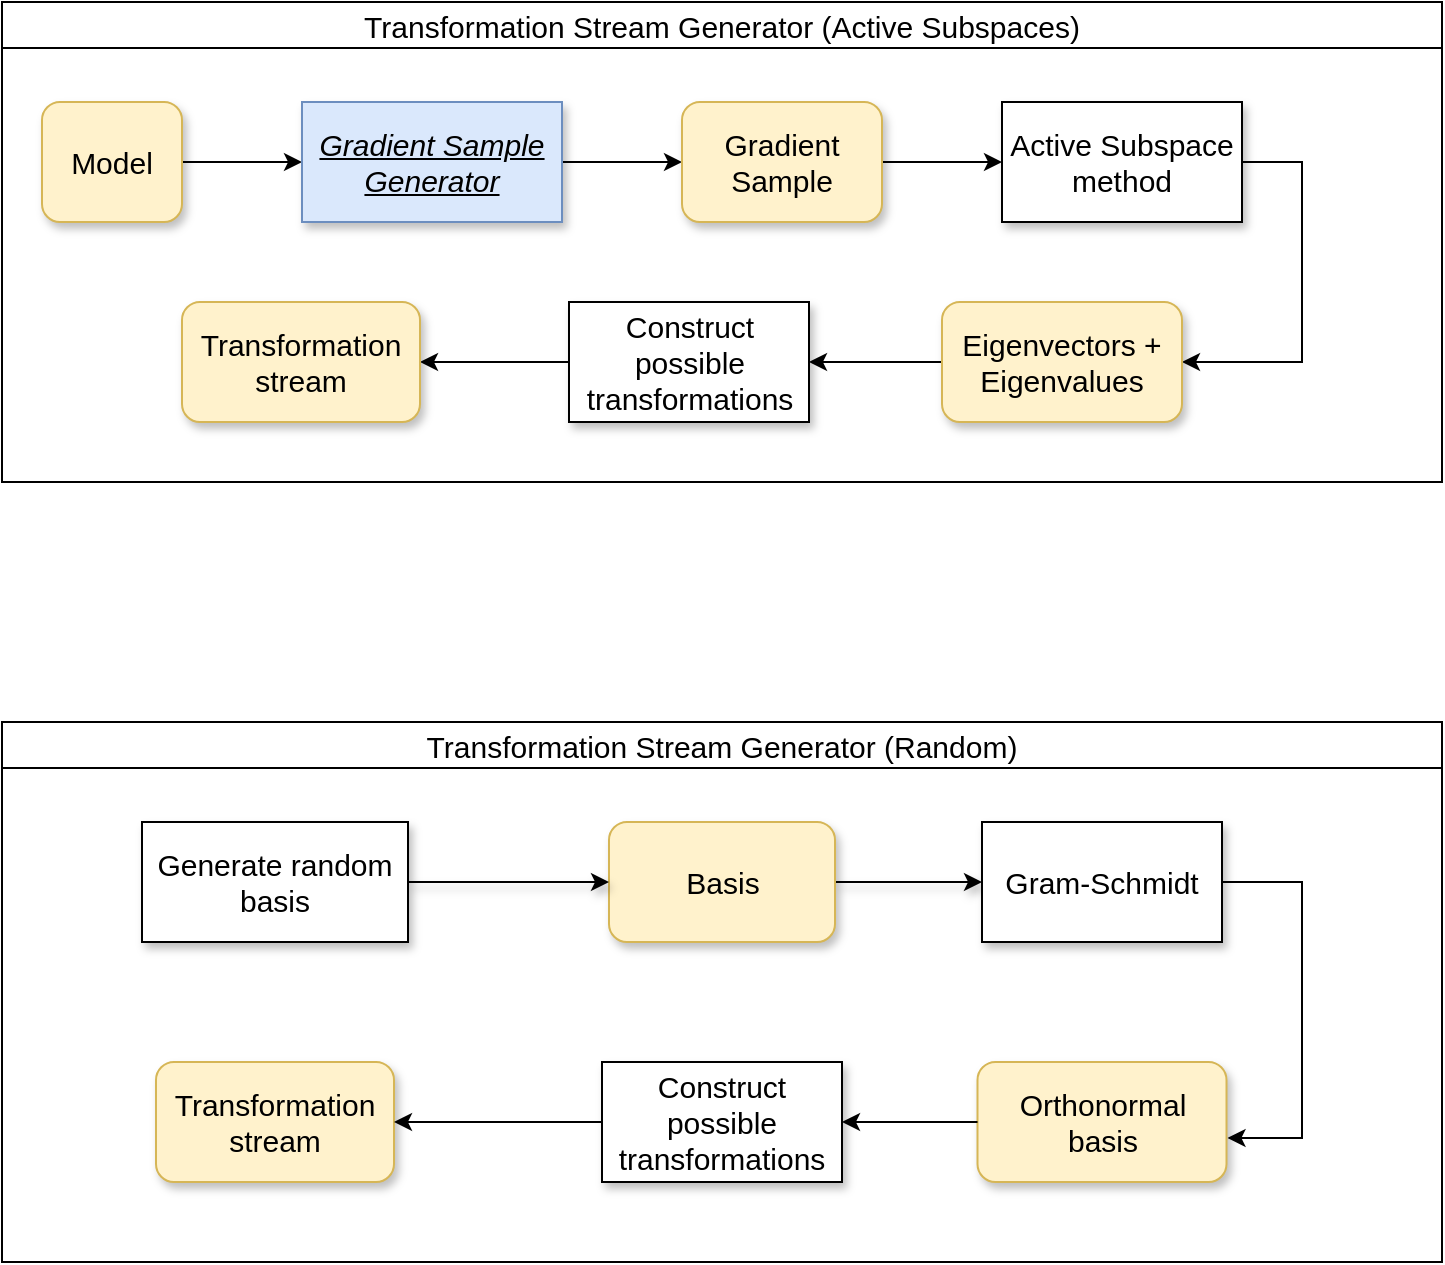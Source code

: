 <mxfile version="14.6.13" type="device"><diagram id="2RXQN2EGFClAfd2Yh1bw" name="Page-1"><mxGraphModel dx="1086" dy="806" grid="1" gridSize="10" guides="1" tooltips="1" connect="1" arrows="1" fold="1" page="1" pageScale="1" pageWidth="827" pageHeight="1169" math="0" shadow="0"><root><mxCell id="0"/><mxCell id="1" parent="0"/><mxCell id="lhAjAbdlsNnbIJC_UXDk-1" value="Transformation Stream Generator (Active Subspaces)" style="swimlane;sketch=0;fontSize=15;fontStyle=0;movable=0;" parent="1" vertex="1"><mxGeometry x="40" y="40" width="720" height="240" as="geometry"><mxRectangle x="7" y="10" width="400" height="30" as="alternateBounds"/></mxGeometry></mxCell><mxCell id="lhAjAbdlsNnbIJC_UXDk-2" style="edgeStyle=orthogonalEdgeStyle;rounded=0;orthogonalLoop=1;jettySize=auto;html=1;entryX=0;entryY=0.5;entryDx=0;entryDy=0;fontSize=15;" parent="lhAjAbdlsNnbIJC_UXDk-1" source="lhAjAbdlsNnbIJC_UXDk-3" target="lhAjAbdlsNnbIJC_UXDk-5" edge="1"><mxGeometry relative="1" as="geometry"/></mxCell><mxCell id="lhAjAbdlsNnbIJC_UXDk-3" value="&lt;font style=&quot;font-size: 15px&quot;&gt;Model&lt;/font&gt;" style="rounded=1;whiteSpace=wrap;html=1;fontSize=15;fillColor=#fff2cc;strokeColor=#d6b656;shadow=1;" parent="lhAjAbdlsNnbIJC_UXDk-1" vertex="1"><mxGeometry x="20" y="50" width="70" height="60" as="geometry"/></mxCell><mxCell id="lhAjAbdlsNnbIJC_UXDk-4" style="edgeStyle=orthogonalEdgeStyle;rounded=0;orthogonalLoop=1;jettySize=auto;html=1;entryX=0;entryY=0.5;entryDx=0;entryDy=0;fontSize=15;" parent="lhAjAbdlsNnbIJC_UXDk-1" source="lhAjAbdlsNnbIJC_UXDk-5" target="lhAjAbdlsNnbIJC_UXDk-11" edge="1"><mxGeometry relative="1" as="geometry"/></mxCell><mxCell id="lhAjAbdlsNnbIJC_UXDk-5" value="&lt;u style=&quot;font-size: 15px;&quot;&gt;&lt;i style=&quot;font-size: 15px;&quot;&gt;Gradient Sample Generator&lt;/i&gt;&lt;/u&gt;" style="rounded=0;whiteSpace=wrap;html=1;sketch=0;fontSize=15;shadow=1;fillColor=#dae8fc;strokeColor=#6c8ebf;" parent="lhAjAbdlsNnbIJC_UXDk-1" vertex="1"><mxGeometry x="150" y="50" width="130" height="60" as="geometry"/></mxCell><mxCell id="lhAjAbdlsNnbIJC_UXDk-6" style="edgeStyle=orthogonalEdgeStyle;rounded=0;orthogonalLoop=1;jettySize=auto;html=1;entryX=1;entryY=0.5;entryDx=0;entryDy=0;" parent="lhAjAbdlsNnbIJC_UXDk-1" source="lhAjAbdlsNnbIJC_UXDk-7" target="lhAjAbdlsNnbIJC_UXDk-9" edge="1"><mxGeometry relative="1" as="geometry"><Array as="points"><mxPoint x="650" y="80"/><mxPoint x="650" y="180"/></Array></mxGeometry></mxCell><mxCell id="lhAjAbdlsNnbIJC_UXDk-7" value="&lt;div style=&quot;font-size: 15px;&quot;&gt;Active Subspace&lt;/div&gt;&lt;div style=&quot;font-size: 15px;&quot;&gt;method&lt;br style=&quot;font-size: 15px;&quot;&gt;&lt;/div&gt;" style="rounded=0;whiteSpace=wrap;html=1;sketch=0;fontSize=15;shadow=1;" parent="lhAjAbdlsNnbIJC_UXDk-1" vertex="1"><mxGeometry x="500" y="50" width="120" height="60" as="geometry"/></mxCell><mxCell id="lhAjAbdlsNnbIJC_UXDk-8" style="edgeStyle=orthogonalEdgeStyle;rounded=0;orthogonalLoop=1;jettySize=auto;html=1;entryX=1;entryY=0.5;entryDx=0;entryDy=0;" parent="lhAjAbdlsNnbIJC_UXDk-1" source="lhAjAbdlsNnbIJC_UXDk-9" target="lhAjAbdlsNnbIJC_UXDk-14" edge="1"><mxGeometry relative="1" as="geometry"/></mxCell><mxCell id="lhAjAbdlsNnbIJC_UXDk-9" value="&lt;font style=&quot;font-size: 15px;&quot;&gt;Eigenvectors + Eigenvalues&lt;br style=&quot;font-size: 15px;&quot;&gt;&lt;/font&gt;" style="rounded=1;whiteSpace=wrap;html=1;sketch=0;fontSize=15;fillColor=#fff2cc;strokeColor=#d6b656;shadow=1;" parent="lhAjAbdlsNnbIJC_UXDk-1" vertex="1"><mxGeometry x="470" y="150" width="120" height="60" as="geometry"/></mxCell><mxCell id="lhAjAbdlsNnbIJC_UXDk-10" style="edgeStyle=orthogonalEdgeStyle;rounded=0;orthogonalLoop=1;jettySize=auto;html=1;entryX=0;entryY=0.5;entryDx=0;entryDy=0;fontSize=15;" parent="lhAjAbdlsNnbIJC_UXDk-1" source="lhAjAbdlsNnbIJC_UXDk-11" target="lhAjAbdlsNnbIJC_UXDk-7" edge="1"><mxGeometry relative="1" as="geometry"/></mxCell><mxCell id="lhAjAbdlsNnbIJC_UXDk-11" value="&lt;font style=&quot;font-size: 15px;&quot;&gt;Gradient Sample&lt;br style=&quot;font-size: 15px;&quot;&gt;&lt;/font&gt;" style="rounded=1;whiteSpace=wrap;html=1;fontSize=15;fillColor=#fff2cc;strokeColor=#d6b656;shadow=1;" parent="lhAjAbdlsNnbIJC_UXDk-1" vertex="1"><mxGeometry x="340" y="50" width="100" height="60" as="geometry"/></mxCell><mxCell id="lhAjAbdlsNnbIJC_UXDk-12" style="edgeStyle=orthogonalEdgeStyle;rounded=0;orthogonalLoop=1;jettySize=auto;html=1;entryX=1;entryY=0.5;entryDx=0;entryDy=0;exitX=0;exitY=0.5;exitDx=0;exitDy=0;" parent="lhAjAbdlsNnbIJC_UXDk-1" source="lhAjAbdlsNnbIJC_UXDk-14" target="lhAjAbdlsNnbIJC_UXDk-13" edge="1"><mxGeometry relative="1" as="geometry"><mxPoint x="245" y="180" as="sourcePoint"/></mxGeometry></mxCell><mxCell id="lhAjAbdlsNnbIJC_UXDk-13" value="&lt;font style=&quot;font-size: 15px&quot;&gt;Transformation stream&lt;/font&gt;" style="rounded=1;whiteSpace=wrap;html=1;fontSize=15;fillColor=#fff2cc;strokeColor=#d6b656;shadow=1;" parent="lhAjAbdlsNnbIJC_UXDk-1" vertex="1"><mxGeometry x="90" y="150" width="119" height="60" as="geometry"/></mxCell><mxCell id="lhAjAbdlsNnbIJC_UXDk-14" value="&lt;div style=&quot;font-size: 15px&quot;&gt;Construct possible transformations&lt;/div&gt;" style="rounded=0;whiteSpace=wrap;html=1;sketch=0;fontSize=15;shadow=1;" parent="lhAjAbdlsNnbIJC_UXDk-1" vertex="1"><mxGeometry x="283.5" y="150" width="120" height="60" as="geometry"/></mxCell><mxCell id="lhAjAbdlsNnbIJC_UXDk-17" value="Transformation Stream Generator (Random)" style="swimlane;sketch=0;fontSize=15;fontStyle=0;movable=0;" parent="1" vertex="1"><mxGeometry x="40" y="400" width="720" height="270" as="geometry"/></mxCell><mxCell id="lhAjAbdlsNnbIJC_UXDk-18" style="edgeStyle=orthogonalEdgeStyle;rounded=0;orthogonalLoop=1;jettySize=auto;html=1;entryX=0;entryY=0.5;entryDx=0;entryDy=0;shadow=1;fontSize=15;" parent="lhAjAbdlsNnbIJC_UXDk-17" source="lhAjAbdlsNnbIJC_UXDk-19" target="lhAjAbdlsNnbIJC_UXDk-21" edge="1"><mxGeometry relative="1" as="geometry"/></mxCell><mxCell id="lhAjAbdlsNnbIJC_UXDk-19" value="&lt;div style=&quot;font-size: 15px;&quot;&gt;&lt;font style=&quot;font-size: 15px;&quot;&gt;Basis&lt;/font&gt;&lt;/div&gt;" style="rounded=1;whiteSpace=wrap;html=1;fillColor=#fff2cc;strokeColor=#d6b656;fontSize=15;shadow=1;" parent="lhAjAbdlsNnbIJC_UXDk-17" vertex="1"><mxGeometry x="303.5" y="50" width="113" height="60" as="geometry"/></mxCell><mxCell id="lhAjAbdlsNnbIJC_UXDk-20" style="edgeStyle=orthogonalEdgeStyle;rounded=0;orthogonalLoop=1;jettySize=auto;html=1;entryX=1.004;entryY=0.633;entryDx=0;entryDy=0;entryPerimeter=0;" parent="lhAjAbdlsNnbIJC_UXDk-17" source="lhAjAbdlsNnbIJC_UXDk-21" target="lhAjAbdlsNnbIJC_UXDk-24" edge="1"><mxGeometry relative="1" as="geometry"><Array as="points"><mxPoint x="650" y="80"/><mxPoint x="650" y="208"/></Array></mxGeometry></mxCell><mxCell id="lhAjAbdlsNnbIJC_UXDk-21" value="Gram-Schmidt" style="rounded=0;whiteSpace=wrap;html=1;sketch=0;fontSize=15;shadow=1;" parent="lhAjAbdlsNnbIJC_UXDk-17" vertex="1"><mxGeometry x="490" y="50" width="120" height="60" as="geometry"/></mxCell><mxCell id="lhAjAbdlsNnbIJC_UXDk-22" style="edgeStyle=orthogonalEdgeStyle;rounded=0;orthogonalLoop=1;jettySize=auto;html=1;entryX=0;entryY=0.5;entryDx=0;entryDy=0;shadow=1;fontSize=15;" parent="lhAjAbdlsNnbIJC_UXDk-17" source="lhAjAbdlsNnbIJC_UXDk-23" target="lhAjAbdlsNnbIJC_UXDk-19" edge="1"><mxGeometry relative="1" as="geometry"/></mxCell><mxCell id="lhAjAbdlsNnbIJC_UXDk-23" value="Generate random basis" style="rounded=0;whiteSpace=wrap;html=1;sketch=0;fontSize=15;shadow=1;" parent="lhAjAbdlsNnbIJC_UXDk-17" vertex="1"><mxGeometry x="70" y="50" width="133" height="60" as="geometry"/></mxCell><mxCell id="lhAjAbdlsNnbIJC_UXDk-24" value="&lt;div style=&quot;font-size: 15px;&quot;&gt;&lt;font style=&quot;font-size: 15px;&quot;&gt;Orthonormal&lt;/font&gt;&lt;/div&gt;&lt;div style=&quot;font-size: 15px;&quot;&gt;&lt;font style=&quot;font-size: 15px;&quot;&gt;basis&lt;/font&gt;&lt;/div&gt;" style="rounded=1;whiteSpace=wrap;html=1;fillColor=#fff2cc;strokeColor=#d6b656;fontSize=15;shadow=1;" parent="lhAjAbdlsNnbIJC_UXDk-17" vertex="1"><mxGeometry x="487.75" y="170" width="124.5" height="60" as="geometry"/></mxCell><mxCell id="lhAjAbdlsNnbIJC_UXDk-25" style="edgeStyle=orthogonalEdgeStyle;rounded=0;orthogonalLoop=1;jettySize=auto;html=1;entryX=1;entryY=0.5;entryDx=0;entryDy=0;exitX=0;exitY=0.5;exitDx=0;exitDy=0;" parent="lhAjAbdlsNnbIJC_UXDk-17" source="lhAjAbdlsNnbIJC_UXDk-24" target="lhAjAbdlsNnbIJC_UXDk-27" edge="1"><mxGeometry relative="1" as="geometry"><mxPoint x="460" y="200" as="sourcePoint"/></mxGeometry></mxCell><mxCell id="lhAjAbdlsNnbIJC_UXDk-26" value="&lt;font style=&quot;font-size: 15px&quot;&gt;Transformation stream&lt;/font&gt;" style="rounded=1;whiteSpace=wrap;html=1;fontSize=15;fillColor=#fff2cc;strokeColor=#d6b656;shadow=1;" parent="lhAjAbdlsNnbIJC_UXDk-17" vertex="1"><mxGeometry x="77" y="170" width="119" height="60" as="geometry"/></mxCell><mxCell id="lhAjAbdlsNnbIJC_UXDk-27" value="&lt;div style=&quot;font-size: 15px&quot;&gt;Construct possible transformations&lt;/div&gt;" style="rounded=0;whiteSpace=wrap;html=1;sketch=0;fontSize=15;shadow=1;" parent="lhAjAbdlsNnbIJC_UXDk-17" vertex="1"><mxGeometry x="300" y="170" width="120" height="60" as="geometry"/></mxCell><mxCell id="lhAjAbdlsNnbIJC_UXDk-28" style="edgeStyle=orthogonalEdgeStyle;rounded=0;orthogonalLoop=1;jettySize=auto;html=1;entryX=1;entryY=0.5;entryDx=0;entryDy=0;exitX=0;exitY=0.5;exitDx=0;exitDy=0;" parent="lhAjAbdlsNnbIJC_UXDk-17" source="lhAjAbdlsNnbIJC_UXDk-27" target="lhAjAbdlsNnbIJC_UXDk-26" edge="1"><mxGeometry relative="1" as="geometry"><mxPoint x="195" y="160" as="sourcePoint"/></mxGeometry></mxCell></root></mxGraphModel></diagram></mxfile>